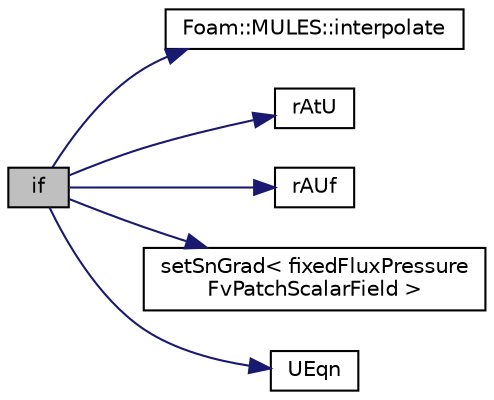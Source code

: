 digraph "if"
{
  bgcolor="transparent";
  edge [fontname="Helvetica",fontsize="10",labelfontname="Helvetica",labelfontsize="10"];
  node [fontname="Helvetica",fontsize="10",shape=record];
  rankdir="LR";
  Node1 [label="if",height=0.2,width=0.4,color="black", fillcolor="grey75", style="filled", fontcolor="black"];
  Node1 -> Node2 [color="midnightblue",fontsize="10",style="solid",fontname="Helvetica"];
  Node2 [label="Foam::MULES::interpolate",height=0.2,width=0.4,color="black",URL="$a10792.html#a4d62f21551985d814104861e7c1d9b4f"];
  Node1 -> Node3 [color="midnightblue",fontsize="10",style="solid",fontname="Helvetica"];
  Node3 [label="rAtU",height=0.2,width=0.4,color="black",URL="$a02942.html#afe01da774d03b179d1e22adc75a3c2fe"];
  Node1 -> Node4 [color="midnightblue",fontsize="10",style="solid",fontname="Helvetica"];
  Node4 [label="rAUf",height=0.2,width=0.4,color="black",URL="$a02936.html#ae693ae4c2085edc7ebb2aac47e046b2d"];
  Node1 -> Node5 [color="midnightblue",fontsize="10",style="solid",fontname="Helvetica"];
  Node5 [label="setSnGrad\< fixedFluxPressure\lFvPatchScalarField \>",height=0.2,width=0.4,color="black",URL="$a02924.html#a7df668f205a383521ed4b57860ab3bf1"];
  Node1 -> Node6 [color="midnightblue",fontsize="10",style="solid",fontname="Helvetica"];
  Node6 [label="UEqn",height=0.2,width=0.4,color="black",URL="$a03000.html#a52ab48945aa1b57fc2a1bec3e481449a"];
}
